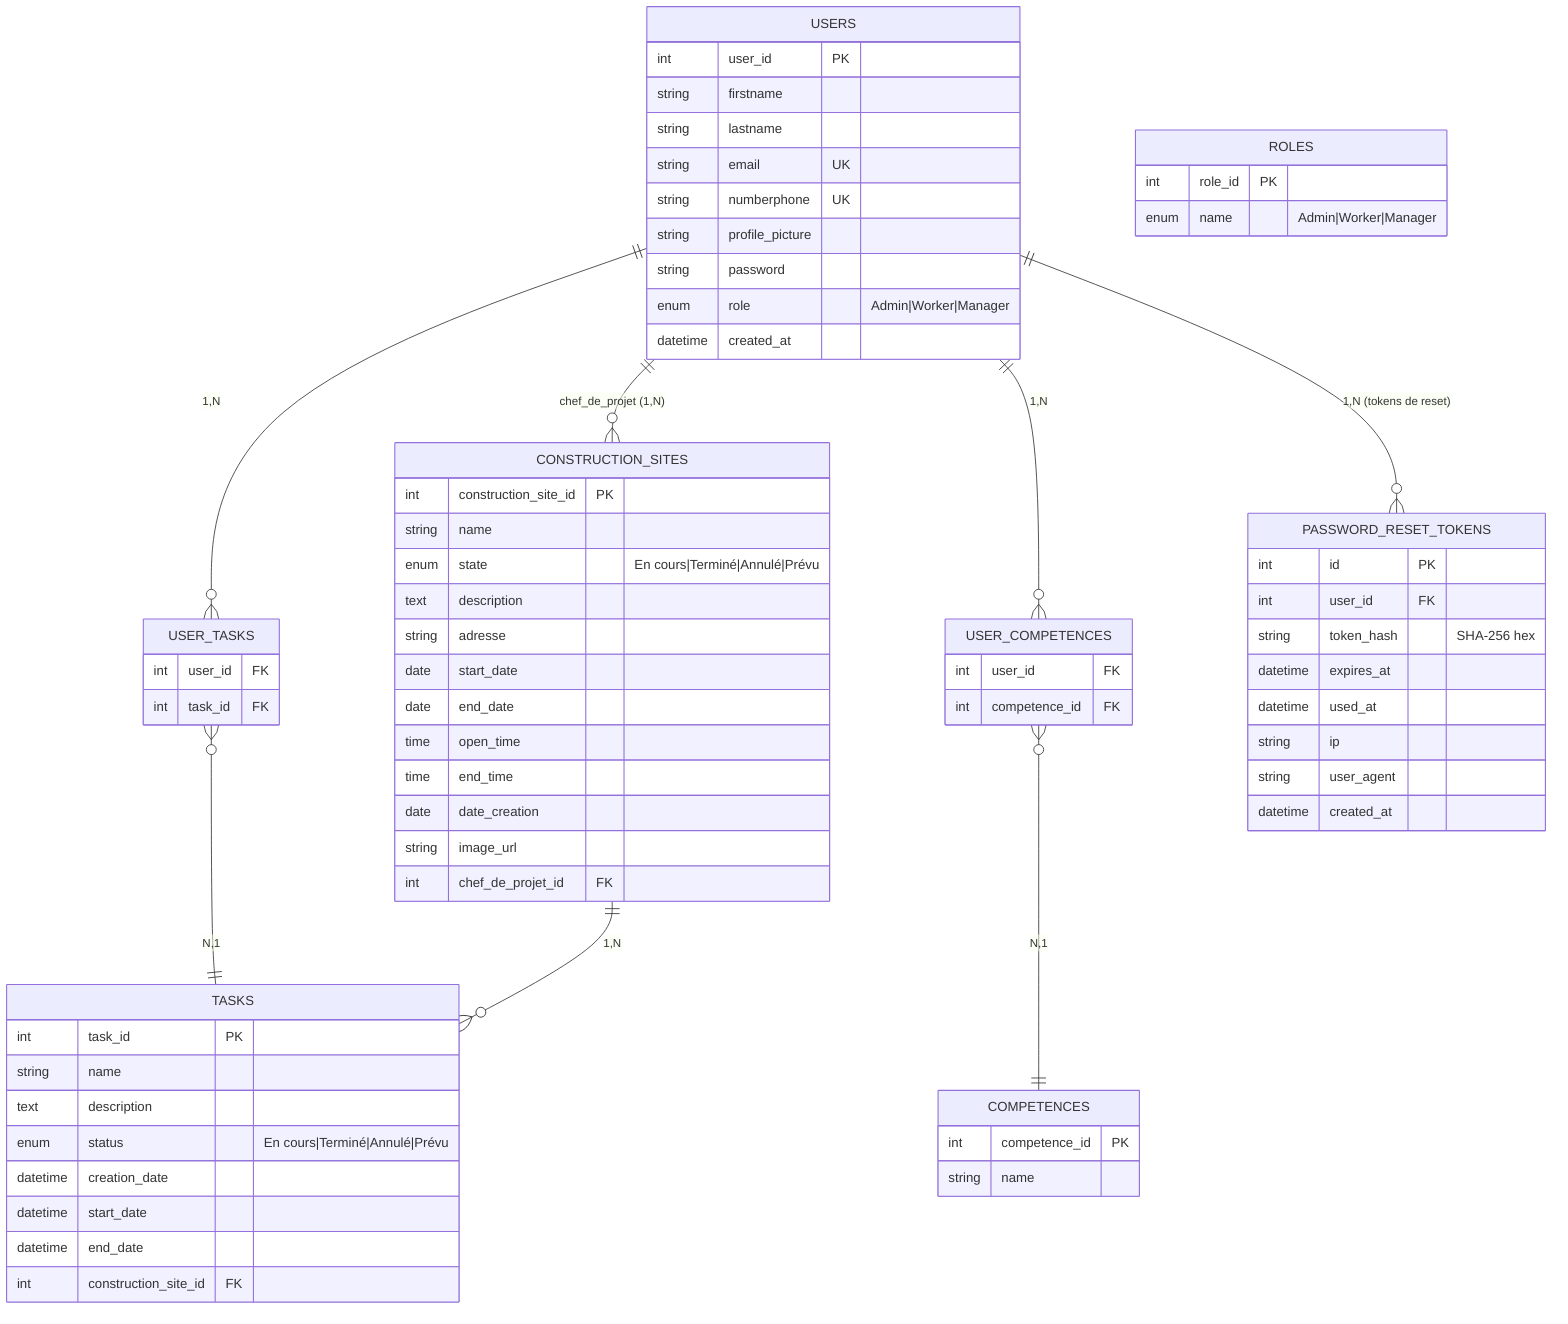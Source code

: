 %% MERISE — MCD/MLD/MPD (Mermaid ERD)
%% Référence fonctionnelle: Edifis-Pro (Utilisateurs, Rôles, Tâches, Chantiers, Feuilles de temps, Compétences, Reset Tokens)

erDiagram
  USERS {
    int user_id PK
    string firstname
    string lastname
    string email UK
    string numberphone UK
    string profile_picture
    string password
    enum role "Admin|Worker|Manager"
    datetime created_at
  }

  ROLES {
    int role_id PK
    enum name "Admin|Worker|Manager"
  }

  CONSTRUCTION_SITES {
    int construction_site_id PK
    string name
    enum state "En cours|Terminé|Annulé|Prévu"
    text description
    string adresse
    date start_date
    date end_date
    time open_time
    time end_time
    date date_creation
    string image_url
    int chef_de_projet_id FK
  }

  TASKS {
    int task_id PK
    string name
    text description
    enum status "En cours|Terminé|Annulé|Prévu"
    datetime creation_date
    datetime start_date
    datetime end_date
    int construction_site_id FK
  }

  

  COMPETENCES {
    int competence_id PK
    string name
  }

  USER_TASKS {
    int user_id FK
    int task_id FK
  }

  USER_COMPETENCES {
    int user_id FK
    int competence_id FK
  }

  PASSWORD_RESET_TOKENS {
    int id PK
    int user_id FK
    string token_hash "SHA-256 hex"
    datetime expires_at
    datetime used_at
    string ip
    string user_agent
    datetime created_at
  }

  %% Associations (MCD)
  
  USERS ||--o{ USER_TASKS : "1,N"
  USER_TASKS }o--|| TASKS : "N,1"
  USERS ||--o{ USER_COMPETENCES : "1,N"
  USER_COMPETENCES }o--|| COMPETENCES : "N,1"
  CONSTRUCTION_SITES ||--o{ TASKS : "1,N"
  
  USERS ||--o{ CONSTRUCTION_SITES : "chef_de_projet (1,N)"
  USERS ||--o{ PASSWORD_RESET_TOKENS : "1,N (tokens de reset)"

  %% Contraintes (MLD/MPD - textuelles)
  %% - USERS.email UNIQUE, USERS.numberphone UNIQUE
  %% - TASKS.construction_site_id REFERENCES CONSTRUCTION_SITES.construction_site_id
  
  %% - USER_TASKS(user_id, task_id) PK composite, FKs vers USERS/TASKS
  %% - USER_COMPETENCES(user_id, competence_id) PK composite, FKs vers USERS/COMPETENCES
  %% - CONSTRUCTION_SITES.chef_de_projet_id REFERENCES USERS.user_id
  %% - PASSWORD_RESET_TOKENS.user_id REFERENCES USERS.user_id
  %% - PASSWORD_RESET_TOKENS.token_hash UNIQUE